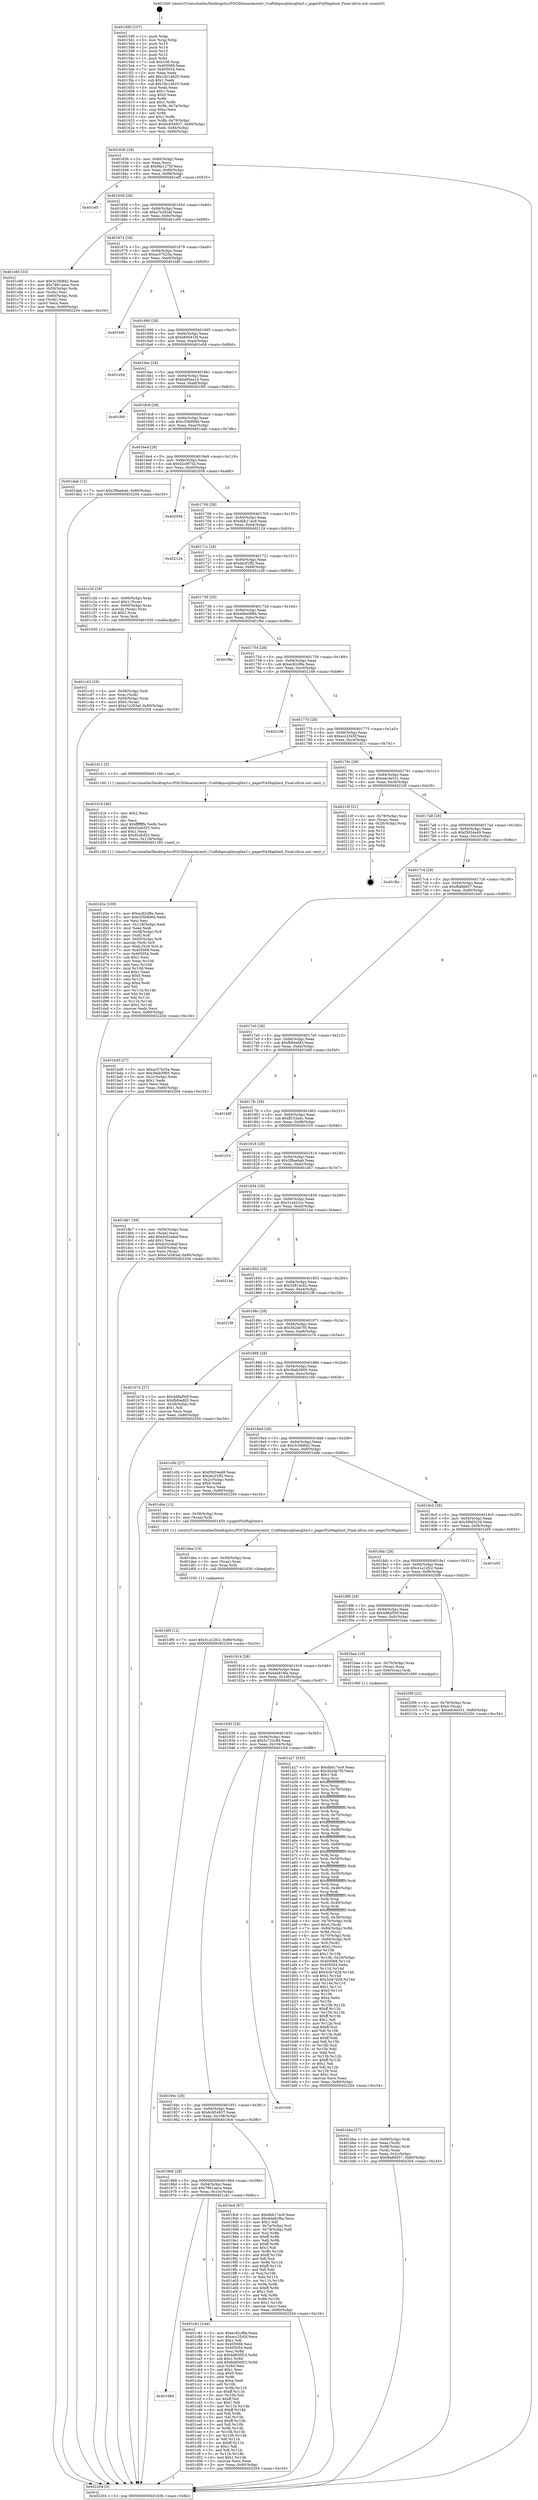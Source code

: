 digraph "0x4015d0" {
  label = "0x4015d0 (/mnt/c/Users/mathe/Desktop/tcc/POCII/binaries/extr_Craftdepssqlitesqlite3.c_pagerFixMaplimit_Final-ollvm.out::main(0))"
  labelloc = "t"
  node[shape=record]

  Entry [label="",width=0.3,height=0.3,shape=circle,fillcolor=black,style=filled]
  "0x40163b" [label="{
     0x40163b [29]\l
     | [instrs]\l
     &nbsp;&nbsp;0x40163b \<+3\>: mov -0x80(%rbp),%eax\l
     &nbsp;&nbsp;0x40163e \<+2\>: mov %eax,%ecx\l
     &nbsp;&nbsp;0x401640 \<+6\>: sub $0x9fa1275f,%ecx\l
     &nbsp;&nbsp;0x401646 \<+6\>: mov %eax,-0x94(%rbp)\l
     &nbsp;&nbsp;0x40164c \<+6\>: mov %ecx,-0x98(%rbp)\l
     &nbsp;&nbsp;0x401652 \<+6\>: je 0000000000401ef5 \<main+0x925\>\l
  }"]
  "0x401ef5" [label="{
     0x401ef5\l
  }", style=dashed]
  "0x401658" [label="{
     0x401658 [28]\l
     | [instrs]\l
     &nbsp;&nbsp;0x401658 \<+5\>: jmp 000000000040165d \<main+0x8d\>\l
     &nbsp;&nbsp;0x40165d \<+6\>: mov -0x94(%rbp),%eax\l
     &nbsp;&nbsp;0x401663 \<+5\>: sub $0xa7e283af,%eax\l
     &nbsp;&nbsp;0x401668 \<+6\>: mov %eax,-0x9c(%rbp)\l
     &nbsp;&nbsp;0x40166e \<+6\>: je 0000000000401c60 \<main+0x690\>\l
  }"]
  Exit [label="",width=0.3,height=0.3,shape=circle,fillcolor=black,style=filled,peripheries=2]
  "0x401c60" [label="{
     0x401c60 [33]\l
     | [instrs]\l
     &nbsp;&nbsp;0x401c60 \<+5\>: mov $0x3c39dfd2,%eax\l
     &nbsp;&nbsp;0x401c65 \<+5\>: mov $0x7861aaca,%ecx\l
     &nbsp;&nbsp;0x401c6a \<+4\>: mov -0x50(%rbp),%rdx\l
     &nbsp;&nbsp;0x401c6e \<+2\>: mov (%rdx),%esi\l
     &nbsp;&nbsp;0x401c70 \<+4\>: mov -0x60(%rbp),%rdx\l
     &nbsp;&nbsp;0x401c74 \<+2\>: cmp (%rdx),%esi\l
     &nbsp;&nbsp;0x401c76 \<+3\>: cmovl %ecx,%eax\l
     &nbsp;&nbsp;0x401c79 \<+3\>: mov %eax,-0x80(%rbp)\l
     &nbsp;&nbsp;0x401c7c \<+5\>: jmp 0000000000402204 \<main+0xc34\>\l
  }"]
  "0x401674" [label="{
     0x401674 [28]\l
     | [instrs]\l
     &nbsp;&nbsp;0x401674 \<+5\>: jmp 0000000000401679 \<main+0xa9\>\l
     &nbsp;&nbsp;0x401679 \<+6\>: mov -0x94(%rbp),%eax\l
     &nbsp;&nbsp;0x40167f \<+5\>: sub $0xac57b25a,%eax\l
     &nbsp;&nbsp;0x401684 \<+6\>: mov %eax,-0xa0(%rbp)\l
     &nbsp;&nbsp;0x40168a \<+6\>: je 0000000000401bf0 \<main+0x620\>\l
  }"]
  "0x401df9" [label="{
     0x401df9 [12]\l
     | [instrs]\l
     &nbsp;&nbsp;0x401df9 \<+7\>: movl $0x41a12fc2,-0x80(%rbp)\l
     &nbsp;&nbsp;0x401e00 \<+5\>: jmp 0000000000402204 \<main+0xc34\>\l
  }"]
  "0x401bf0" [label="{
     0x401bf0\l
  }", style=dashed]
  "0x401690" [label="{
     0x401690 [28]\l
     | [instrs]\l
     &nbsp;&nbsp;0x401690 \<+5\>: jmp 0000000000401695 \<main+0xc5\>\l
     &nbsp;&nbsp;0x401695 \<+6\>: mov -0x94(%rbp),%eax\l
     &nbsp;&nbsp;0x40169b \<+5\>: sub $0xb600416f,%eax\l
     &nbsp;&nbsp;0x4016a0 \<+6\>: mov %eax,-0xa4(%rbp)\l
     &nbsp;&nbsp;0x4016a6 \<+6\>: je 0000000000401e5d \<main+0x88d\>\l
  }"]
  "0x401dea" [label="{
     0x401dea [15]\l
     | [instrs]\l
     &nbsp;&nbsp;0x401dea \<+4\>: mov -0x58(%rbp),%rax\l
     &nbsp;&nbsp;0x401dee \<+3\>: mov (%rax),%rax\l
     &nbsp;&nbsp;0x401df1 \<+3\>: mov %rax,%rdi\l
     &nbsp;&nbsp;0x401df4 \<+5\>: call 0000000000401030 \<free@plt\>\l
     | [calls]\l
     &nbsp;&nbsp;0x401030 \{1\} (unknown)\l
  }"]
  "0x401e5d" [label="{
     0x401e5d\l
  }", style=dashed]
  "0x4016ac" [label="{
     0x4016ac [28]\l
     | [instrs]\l
     &nbsp;&nbsp;0x4016ac \<+5\>: jmp 00000000004016b1 \<main+0xe1\>\l
     &nbsp;&nbsp;0x4016b1 \<+6\>: mov -0x94(%rbp),%eax\l
     &nbsp;&nbsp;0x4016b7 \<+5\>: sub $0xba95aa1d,%eax\l
     &nbsp;&nbsp;0x4016bc \<+6\>: mov %eax,-0xa8(%rbp)\l
     &nbsp;&nbsp;0x4016c2 \<+6\>: je 0000000000401f95 \<main+0x9c5\>\l
  }"]
  "0x401d3e" [label="{
     0x401d3e [109]\l
     | [instrs]\l
     &nbsp;&nbsp;0x401d3e \<+5\>: mov $0xec82cf8e,%ecx\l
     &nbsp;&nbsp;0x401d43 \<+5\>: mov $0xc55b906d,%edx\l
     &nbsp;&nbsp;0x401d48 \<+2\>: xor %esi,%esi\l
     &nbsp;&nbsp;0x401d4a \<+6\>: mov -0x118(%rbp),%edi\l
     &nbsp;&nbsp;0x401d50 \<+3\>: imul %eax,%edi\l
     &nbsp;&nbsp;0x401d53 \<+4\>: mov -0x58(%rbp),%r8\l
     &nbsp;&nbsp;0x401d57 \<+3\>: mov (%r8),%r8\l
     &nbsp;&nbsp;0x401d5a \<+4\>: mov -0x50(%rbp),%r9\l
     &nbsp;&nbsp;0x401d5e \<+3\>: movslq (%r9),%r9\l
     &nbsp;&nbsp;0x401d61 \<+4\>: mov %edi,(%r8,%r9,4)\l
     &nbsp;&nbsp;0x401d65 \<+7\>: mov 0x405068,%eax\l
     &nbsp;&nbsp;0x401d6c \<+7\>: mov 0x405054,%edi\l
     &nbsp;&nbsp;0x401d73 \<+3\>: sub $0x1,%esi\l
     &nbsp;&nbsp;0x401d76 \<+3\>: mov %eax,%r10d\l
     &nbsp;&nbsp;0x401d79 \<+3\>: add %esi,%r10d\l
     &nbsp;&nbsp;0x401d7c \<+4\>: imul %r10d,%eax\l
     &nbsp;&nbsp;0x401d80 \<+3\>: and $0x1,%eax\l
     &nbsp;&nbsp;0x401d83 \<+3\>: cmp $0x0,%eax\l
     &nbsp;&nbsp;0x401d86 \<+4\>: sete %r11b\l
     &nbsp;&nbsp;0x401d8a \<+3\>: cmp $0xa,%edi\l
     &nbsp;&nbsp;0x401d8d \<+3\>: setl %bl\l
     &nbsp;&nbsp;0x401d90 \<+3\>: mov %r11b,%r14b\l
     &nbsp;&nbsp;0x401d93 \<+3\>: and %bl,%r14b\l
     &nbsp;&nbsp;0x401d96 \<+3\>: xor %bl,%r11b\l
     &nbsp;&nbsp;0x401d99 \<+3\>: or %r11b,%r14b\l
     &nbsp;&nbsp;0x401d9c \<+4\>: test $0x1,%r14b\l
     &nbsp;&nbsp;0x401da0 \<+3\>: cmovne %edx,%ecx\l
     &nbsp;&nbsp;0x401da3 \<+3\>: mov %ecx,-0x80(%rbp)\l
     &nbsp;&nbsp;0x401da6 \<+5\>: jmp 0000000000402204 \<main+0xc34\>\l
  }"]
  "0x401f95" [label="{
     0x401f95\l
  }", style=dashed]
  "0x4016c8" [label="{
     0x4016c8 [28]\l
     | [instrs]\l
     &nbsp;&nbsp;0x4016c8 \<+5\>: jmp 00000000004016cd \<main+0xfd\>\l
     &nbsp;&nbsp;0x4016cd \<+6\>: mov -0x94(%rbp),%eax\l
     &nbsp;&nbsp;0x4016d3 \<+5\>: sub $0xc55b906d,%eax\l
     &nbsp;&nbsp;0x4016d8 \<+6\>: mov %eax,-0xac(%rbp)\l
     &nbsp;&nbsp;0x4016de \<+6\>: je 0000000000401dab \<main+0x7db\>\l
  }"]
  "0x401d16" [label="{
     0x401d16 [40]\l
     | [instrs]\l
     &nbsp;&nbsp;0x401d16 \<+5\>: mov $0x2,%ecx\l
     &nbsp;&nbsp;0x401d1b \<+1\>: cltd\l
     &nbsp;&nbsp;0x401d1c \<+2\>: idiv %ecx\l
     &nbsp;&nbsp;0x401d1e \<+6\>: imul $0xfffffffe,%edx,%ecx\l
     &nbsp;&nbsp;0x401d24 \<+6\>: add $0xd2afcf25,%ecx\l
     &nbsp;&nbsp;0x401d2a \<+3\>: add $0x1,%ecx\l
     &nbsp;&nbsp;0x401d2d \<+6\>: sub $0xd2afcf25,%ecx\l
     &nbsp;&nbsp;0x401d33 \<+6\>: mov %ecx,-0x118(%rbp)\l
     &nbsp;&nbsp;0x401d39 \<+5\>: call 0000000000401160 \<next_i\>\l
     | [calls]\l
     &nbsp;&nbsp;0x401160 \{1\} (/mnt/c/Users/mathe/Desktop/tcc/POCII/binaries/extr_Craftdepssqlitesqlite3.c_pagerFixMaplimit_Final-ollvm.out::next_i)\l
  }"]
  "0x401dab" [label="{
     0x401dab [12]\l
     | [instrs]\l
     &nbsp;&nbsp;0x401dab \<+7\>: movl $0x2f8aebab,-0x80(%rbp)\l
     &nbsp;&nbsp;0x401db2 \<+5\>: jmp 0000000000402204 \<main+0xc34\>\l
  }"]
  "0x4016e4" [label="{
     0x4016e4 [28]\l
     | [instrs]\l
     &nbsp;&nbsp;0x4016e4 \<+5\>: jmp 00000000004016e9 \<main+0x119\>\l
     &nbsp;&nbsp;0x4016e9 \<+6\>: mov -0x94(%rbp),%eax\l
     &nbsp;&nbsp;0x4016ef \<+5\>: sub $0xd2c9f75d,%eax\l
     &nbsp;&nbsp;0x4016f4 \<+6\>: mov %eax,-0xb0(%rbp)\l
     &nbsp;&nbsp;0x4016fa \<+6\>: je 0000000000402058 \<main+0xa88\>\l
  }"]
  "0x401984" [label="{
     0x401984\l
  }", style=dashed]
  "0x402058" [label="{
     0x402058\l
  }", style=dashed]
  "0x401700" [label="{
     0x401700 [28]\l
     | [instrs]\l
     &nbsp;&nbsp;0x401700 \<+5\>: jmp 0000000000401705 \<main+0x135\>\l
     &nbsp;&nbsp;0x401705 \<+6\>: mov -0x94(%rbp),%eax\l
     &nbsp;&nbsp;0x40170b \<+5\>: sub $0xdbb17ac9,%eax\l
     &nbsp;&nbsp;0x401710 \<+6\>: mov %eax,-0xb4(%rbp)\l
     &nbsp;&nbsp;0x401716 \<+6\>: je 0000000000402124 \<main+0xb54\>\l
  }"]
  "0x401c81" [label="{
     0x401c81 [144]\l
     | [instrs]\l
     &nbsp;&nbsp;0x401c81 \<+5\>: mov $0xec82cf8e,%eax\l
     &nbsp;&nbsp;0x401c86 \<+5\>: mov $0xecc2545f,%ecx\l
     &nbsp;&nbsp;0x401c8b \<+2\>: mov $0x1,%dl\l
     &nbsp;&nbsp;0x401c8d \<+7\>: mov 0x405068,%esi\l
     &nbsp;&nbsp;0x401c94 \<+7\>: mov 0x405054,%edi\l
     &nbsp;&nbsp;0x401c9b \<+3\>: mov %esi,%r8d\l
     &nbsp;&nbsp;0x401c9e \<+7\>: sub $0x6d850f23,%r8d\l
     &nbsp;&nbsp;0x401ca5 \<+4\>: sub $0x1,%r8d\l
     &nbsp;&nbsp;0x401ca9 \<+7\>: add $0x6d850f23,%r8d\l
     &nbsp;&nbsp;0x401cb0 \<+4\>: imul %r8d,%esi\l
     &nbsp;&nbsp;0x401cb4 \<+3\>: and $0x1,%esi\l
     &nbsp;&nbsp;0x401cb7 \<+3\>: cmp $0x0,%esi\l
     &nbsp;&nbsp;0x401cba \<+4\>: sete %r9b\l
     &nbsp;&nbsp;0x401cbe \<+3\>: cmp $0xa,%edi\l
     &nbsp;&nbsp;0x401cc1 \<+4\>: setl %r10b\l
     &nbsp;&nbsp;0x401cc5 \<+3\>: mov %r9b,%r11b\l
     &nbsp;&nbsp;0x401cc8 \<+4\>: xor $0xff,%r11b\l
     &nbsp;&nbsp;0x401ccc \<+3\>: mov %r10b,%bl\l
     &nbsp;&nbsp;0x401ccf \<+3\>: xor $0xff,%bl\l
     &nbsp;&nbsp;0x401cd2 \<+3\>: xor $0x1,%dl\l
     &nbsp;&nbsp;0x401cd5 \<+3\>: mov %r11b,%r14b\l
     &nbsp;&nbsp;0x401cd8 \<+4\>: and $0xff,%r14b\l
     &nbsp;&nbsp;0x401cdc \<+3\>: and %dl,%r9b\l
     &nbsp;&nbsp;0x401cdf \<+3\>: mov %bl,%r15b\l
     &nbsp;&nbsp;0x401ce2 \<+4\>: and $0xff,%r15b\l
     &nbsp;&nbsp;0x401ce6 \<+3\>: and %dl,%r10b\l
     &nbsp;&nbsp;0x401ce9 \<+3\>: or %r9b,%r14b\l
     &nbsp;&nbsp;0x401cec \<+3\>: or %r10b,%r15b\l
     &nbsp;&nbsp;0x401cef \<+3\>: xor %r15b,%r14b\l
     &nbsp;&nbsp;0x401cf2 \<+3\>: or %bl,%r11b\l
     &nbsp;&nbsp;0x401cf5 \<+4\>: xor $0xff,%r11b\l
     &nbsp;&nbsp;0x401cf9 \<+3\>: or $0x1,%dl\l
     &nbsp;&nbsp;0x401cfc \<+3\>: and %dl,%r11b\l
     &nbsp;&nbsp;0x401cff \<+3\>: or %r11b,%r14b\l
     &nbsp;&nbsp;0x401d02 \<+4\>: test $0x1,%r14b\l
     &nbsp;&nbsp;0x401d06 \<+3\>: cmovne %ecx,%eax\l
     &nbsp;&nbsp;0x401d09 \<+3\>: mov %eax,-0x80(%rbp)\l
     &nbsp;&nbsp;0x401d0c \<+5\>: jmp 0000000000402204 \<main+0xc34\>\l
  }"]
  "0x402124" [label="{
     0x402124\l
  }", style=dashed]
  "0x40171c" [label="{
     0x40171c [28]\l
     | [instrs]\l
     &nbsp;&nbsp;0x40171c \<+5\>: jmp 0000000000401721 \<main+0x151\>\l
     &nbsp;&nbsp;0x401721 \<+6\>: mov -0x94(%rbp),%eax\l
     &nbsp;&nbsp;0x401727 \<+5\>: sub $0xde2f1ff2,%eax\l
     &nbsp;&nbsp;0x40172c \<+6\>: mov %eax,-0xb8(%rbp)\l
     &nbsp;&nbsp;0x401732 \<+6\>: je 0000000000401c26 \<main+0x656\>\l
  }"]
  "0x401c43" [label="{
     0x401c43 [29]\l
     | [instrs]\l
     &nbsp;&nbsp;0x401c43 \<+4\>: mov -0x58(%rbp),%rdi\l
     &nbsp;&nbsp;0x401c47 \<+3\>: mov %rax,(%rdi)\l
     &nbsp;&nbsp;0x401c4a \<+4\>: mov -0x50(%rbp),%rax\l
     &nbsp;&nbsp;0x401c4e \<+6\>: movl $0x0,(%rax)\l
     &nbsp;&nbsp;0x401c54 \<+7\>: movl $0xa7e283af,-0x80(%rbp)\l
     &nbsp;&nbsp;0x401c5b \<+5\>: jmp 0000000000402204 \<main+0xc34\>\l
  }"]
  "0x401c26" [label="{
     0x401c26 [29]\l
     | [instrs]\l
     &nbsp;&nbsp;0x401c26 \<+4\>: mov -0x60(%rbp),%rax\l
     &nbsp;&nbsp;0x401c2a \<+6\>: movl $0x1,(%rax)\l
     &nbsp;&nbsp;0x401c30 \<+4\>: mov -0x60(%rbp),%rax\l
     &nbsp;&nbsp;0x401c34 \<+3\>: movslq (%rax),%rax\l
     &nbsp;&nbsp;0x401c37 \<+4\>: shl $0x2,%rax\l
     &nbsp;&nbsp;0x401c3b \<+3\>: mov %rax,%rdi\l
     &nbsp;&nbsp;0x401c3e \<+5\>: call 0000000000401050 \<malloc@plt\>\l
     | [calls]\l
     &nbsp;&nbsp;0x401050 \{1\} (unknown)\l
  }"]
  "0x401738" [label="{
     0x401738 [28]\l
     | [instrs]\l
     &nbsp;&nbsp;0x401738 \<+5\>: jmp 000000000040173d \<main+0x16d\>\l
     &nbsp;&nbsp;0x40173d \<+6\>: mov -0x94(%rbp),%eax\l
     &nbsp;&nbsp;0x401743 \<+5\>: sub $0xeb6e0884,%eax\l
     &nbsp;&nbsp;0x401748 \<+6\>: mov %eax,-0xbc(%rbp)\l
     &nbsp;&nbsp;0x40174e \<+6\>: je 0000000000401f6e \<main+0x99e\>\l
  }"]
  "0x401bba" [label="{
     0x401bba [27]\l
     | [instrs]\l
     &nbsp;&nbsp;0x401bba \<+4\>: mov -0x68(%rbp),%rdi\l
     &nbsp;&nbsp;0x401bbe \<+2\>: mov %eax,(%rdi)\l
     &nbsp;&nbsp;0x401bc0 \<+4\>: mov -0x68(%rbp),%rdi\l
     &nbsp;&nbsp;0x401bc4 \<+2\>: mov (%rdi),%eax\l
     &nbsp;&nbsp;0x401bc6 \<+3\>: mov %eax,-0x2c(%rbp)\l
     &nbsp;&nbsp;0x401bc9 \<+7\>: movl $0xf8a86657,-0x80(%rbp)\l
     &nbsp;&nbsp;0x401bd0 \<+5\>: jmp 0000000000402204 \<main+0xc34\>\l
  }"]
  "0x401f6e" [label="{
     0x401f6e\l
  }", style=dashed]
  "0x401754" [label="{
     0x401754 [28]\l
     | [instrs]\l
     &nbsp;&nbsp;0x401754 \<+5\>: jmp 0000000000401759 \<main+0x189\>\l
     &nbsp;&nbsp;0x401759 \<+6\>: mov -0x94(%rbp),%eax\l
     &nbsp;&nbsp;0x40175f \<+5\>: sub $0xec82cf8e,%eax\l
     &nbsp;&nbsp;0x401764 \<+6\>: mov %eax,-0xc0(%rbp)\l
     &nbsp;&nbsp;0x40176a \<+6\>: je 0000000000402166 \<main+0xb96\>\l
  }"]
  "0x4015d0" [label="{
     0x4015d0 [107]\l
     | [instrs]\l
     &nbsp;&nbsp;0x4015d0 \<+1\>: push %rbp\l
     &nbsp;&nbsp;0x4015d1 \<+3\>: mov %rsp,%rbp\l
     &nbsp;&nbsp;0x4015d4 \<+2\>: push %r15\l
     &nbsp;&nbsp;0x4015d6 \<+2\>: push %r14\l
     &nbsp;&nbsp;0x4015d8 \<+2\>: push %r13\l
     &nbsp;&nbsp;0x4015da \<+2\>: push %r12\l
     &nbsp;&nbsp;0x4015dc \<+1\>: push %rbx\l
     &nbsp;&nbsp;0x4015dd \<+7\>: sub $0x108,%rsp\l
     &nbsp;&nbsp;0x4015e4 \<+7\>: mov 0x405068,%eax\l
     &nbsp;&nbsp;0x4015eb \<+7\>: mov 0x405054,%ecx\l
     &nbsp;&nbsp;0x4015f2 \<+2\>: mov %eax,%edx\l
     &nbsp;&nbsp;0x4015f4 \<+6\>: add $0x18c14625,%edx\l
     &nbsp;&nbsp;0x4015fa \<+3\>: sub $0x1,%edx\l
     &nbsp;&nbsp;0x4015fd \<+6\>: sub $0x18c14625,%edx\l
     &nbsp;&nbsp;0x401603 \<+3\>: imul %edx,%eax\l
     &nbsp;&nbsp;0x401606 \<+3\>: and $0x1,%eax\l
     &nbsp;&nbsp;0x401609 \<+3\>: cmp $0x0,%eax\l
     &nbsp;&nbsp;0x40160c \<+4\>: sete %r8b\l
     &nbsp;&nbsp;0x401610 \<+4\>: and $0x1,%r8b\l
     &nbsp;&nbsp;0x401614 \<+4\>: mov %r8b,-0x7a(%rbp)\l
     &nbsp;&nbsp;0x401618 \<+3\>: cmp $0xa,%ecx\l
     &nbsp;&nbsp;0x40161b \<+4\>: setl %r8b\l
     &nbsp;&nbsp;0x40161f \<+4\>: and $0x1,%r8b\l
     &nbsp;&nbsp;0x401623 \<+4\>: mov %r8b,-0x79(%rbp)\l
     &nbsp;&nbsp;0x401627 \<+7\>: movl $0x6c854937,-0x80(%rbp)\l
     &nbsp;&nbsp;0x40162e \<+6\>: mov %edi,-0x84(%rbp)\l
     &nbsp;&nbsp;0x401634 \<+7\>: mov %rsi,-0x90(%rbp)\l
  }"]
  "0x402166" [label="{
     0x402166\l
  }", style=dashed]
  "0x401770" [label="{
     0x401770 [28]\l
     | [instrs]\l
     &nbsp;&nbsp;0x401770 \<+5\>: jmp 0000000000401775 \<main+0x1a5\>\l
     &nbsp;&nbsp;0x401775 \<+6\>: mov -0x94(%rbp),%eax\l
     &nbsp;&nbsp;0x40177b \<+5\>: sub $0xecc2545f,%eax\l
     &nbsp;&nbsp;0x401780 \<+6\>: mov %eax,-0xc4(%rbp)\l
     &nbsp;&nbsp;0x401786 \<+6\>: je 0000000000401d11 \<main+0x741\>\l
  }"]
  "0x402204" [label="{
     0x402204 [5]\l
     | [instrs]\l
     &nbsp;&nbsp;0x402204 \<+5\>: jmp 000000000040163b \<main+0x6b\>\l
  }"]
  "0x401d11" [label="{
     0x401d11 [5]\l
     | [instrs]\l
     &nbsp;&nbsp;0x401d11 \<+5\>: call 0000000000401160 \<next_i\>\l
     | [calls]\l
     &nbsp;&nbsp;0x401160 \{1\} (/mnt/c/Users/mathe/Desktop/tcc/POCII/binaries/extr_Craftdepssqlitesqlite3.c_pagerFixMaplimit_Final-ollvm.out::next_i)\l
  }"]
  "0x40178c" [label="{
     0x40178c [28]\l
     | [instrs]\l
     &nbsp;&nbsp;0x40178c \<+5\>: jmp 0000000000401791 \<main+0x1c1\>\l
     &nbsp;&nbsp;0x401791 \<+6\>: mov -0x94(%rbp),%eax\l
     &nbsp;&nbsp;0x401797 \<+5\>: sub $0xedc4e531,%eax\l
     &nbsp;&nbsp;0x40179c \<+6\>: mov %eax,-0xc8(%rbp)\l
     &nbsp;&nbsp;0x4017a2 \<+6\>: je 000000000040210f \<main+0xb3f\>\l
  }"]
  "0x401968" [label="{
     0x401968 [28]\l
     | [instrs]\l
     &nbsp;&nbsp;0x401968 \<+5\>: jmp 000000000040196d \<main+0x39d\>\l
     &nbsp;&nbsp;0x40196d \<+6\>: mov -0x94(%rbp),%eax\l
     &nbsp;&nbsp;0x401973 \<+5\>: sub $0x7861aaca,%eax\l
     &nbsp;&nbsp;0x401978 \<+6\>: mov %eax,-0x10c(%rbp)\l
     &nbsp;&nbsp;0x40197e \<+6\>: je 0000000000401c81 \<main+0x6b1\>\l
  }"]
  "0x40210f" [label="{
     0x40210f [21]\l
     | [instrs]\l
     &nbsp;&nbsp;0x40210f \<+4\>: mov -0x78(%rbp),%rax\l
     &nbsp;&nbsp;0x402113 \<+2\>: mov (%rax),%eax\l
     &nbsp;&nbsp;0x402115 \<+4\>: lea -0x28(%rbp),%rsp\l
     &nbsp;&nbsp;0x402119 \<+1\>: pop %rbx\l
     &nbsp;&nbsp;0x40211a \<+2\>: pop %r12\l
     &nbsp;&nbsp;0x40211c \<+2\>: pop %r13\l
     &nbsp;&nbsp;0x40211e \<+2\>: pop %r14\l
     &nbsp;&nbsp;0x402120 \<+2\>: pop %r15\l
     &nbsp;&nbsp;0x402122 \<+1\>: pop %rbp\l
     &nbsp;&nbsp;0x402123 \<+1\>: ret\l
  }"]
  "0x4017a8" [label="{
     0x4017a8 [28]\l
     | [instrs]\l
     &nbsp;&nbsp;0x4017a8 \<+5\>: jmp 00000000004017ad \<main+0x1dd\>\l
     &nbsp;&nbsp;0x4017ad \<+6\>: mov -0x94(%rbp),%eax\l
     &nbsp;&nbsp;0x4017b3 \<+5\>: sub $0xf3934e49,%eax\l
     &nbsp;&nbsp;0x4017b8 \<+6\>: mov %eax,-0xcc(%rbp)\l
     &nbsp;&nbsp;0x4017be \<+6\>: je 0000000000401fbc \<main+0x9ec\>\l
  }"]
  "0x4019c6" [label="{
     0x4019c6 [97]\l
     | [instrs]\l
     &nbsp;&nbsp;0x4019c6 \<+5\>: mov $0xdbb17ac9,%eax\l
     &nbsp;&nbsp;0x4019cb \<+5\>: mov $0x4da81f6a,%ecx\l
     &nbsp;&nbsp;0x4019d0 \<+2\>: mov $0x1,%dl\l
     &nbsp;&nbsp;0x4019d2 \<+4\>: mov -0x7a(%rbp),%sil\l
     &nbsp;&nbsp;0x4019d6 \<+4\>: mov -0x79(%rbp),%dil\l
     &nbsp;&nbsp;0x4019da \<+3\>: mov %sil,%r8b\l
     &nbsp;&nbsp;0x4019dd \<+4\>: xor $0xff,%r8b\l
     &nbsp;&nbsp;0x4019e1 \<+3\>: mov %dil,%r9b\l
     &nbsp;&nbsp;0x4019e4 \<+4\>: xor $0xff,%r9b\l
     &nbsp;&nbsp;0x4019e8 \<+3\>: xor $0x1,%dl\l
     &nbsp;&nbsp;0x4019eb \<+3\>: mov %r8b,%r10b\l
     &nbsp;&nbsp;0x4019ee \<+4\>: and $0xff,%r10b\l
     &nbsp;&nbsp;0x4019f2 \<+3\>: and %dl,%sil\l
     &nbsp;&nbsp;0x4019f5 \<+3\>: mov %r9b,%r11b\l
     &nbsp;&nbsp;0x4019f8 \<+4\>: and $0xff,%r11b\l
     &nbsp;&nbsp;0x4019fc \<+3\>: and %dl,%dil\l
     &nbsp;&nbsp;0x4019ff \<+3\>: or %sil,%r10b\l
     &nbsp;&nbsp;0x401a02 \<+3\>: or %dil,%r11b\l
     &nbsp;&nbsp;0x401a05 \<+3\>: xor %r11b,%r10b\l
     &nbsp;&nbsp;0x401a08 \<+3\>: or %r9b,%r8b\l
     &nbsp;&nbsp;0x401a0b \<+4\>: xor $0xff,%r8b\l
     &nbsp;&nbsp;0x401a0f \<+3\>: or $0x1,%dl\l
     &nbsp;&nbsp;0x401a12 \<+3\>: and %dl,%r8b\l
     &nbsp;&nbsp;0x401a15 \<+3\>: or %r8b,%r10b\l
     &nbsp;&nbsp;0x401a18 \<+4\>: test $0x1,%r10b\l
     &nbsp;&nbsp;0x401a1c \<+3\>: cmovne %ecx,%eax\l
     &nbsp;&nbsp;0x401a1f \<+3\>: mov %eax,-0x80(%rbp)\l
     &nbsp;&nbsp;0x401a22 \<+5\>: jmp 0000000000402204 \<main+0xc34\>\l
  }"]
  "0x401fbc" [label="{
     0x401fbc\l
  }", style=dashed]
  "0x4017c4" [label="{
     0x4017c4 [28]\l
     | [instrs]\l
     &nbsp;&nbsp;0x4017c4 \<+5\>: jmp 00000000004017c9 \<main+0x1f9\>\l
     &nbsp;&nbsp;0x4017c9 \<+6\>: mov -0x94(%rbp),%eax\l
     &nbsp;&nbsp;0x4017cf \<+5\>: sub $0xf8a86657,%eax\l
     &nbsp;&nbsp;0x4017d4 \<+6\>: mov %eax,-0xd0(%rbp)\l
     &nbsp;&nbsp;0x4017da \<+6\>: je 0000000000401bd5 \<main+0x605\>\l
  }"]
  "0x40194c" [label="{
     0x40194c [28]\l
     | [instrs]\l
     &nbsp;&nbsp;0x40194c \<+5\>: jmp 0000000000401951 \<main+0x381\>\l
     &nbsp;&nbsp;0x401951 \<+6\>: mov -0x94(%rbp),%eax\l
     &nbsp;&nbsp;0x401957 \<+5\>: sub $0x6c854937,%eax\l
     &nbsp;&nbsp;0x40195c \<+6\>: mov %eax,-0x108(%rbp)\l
     &nbsp;&nbsp;0x401962 \<+6\>: je 00000000004019c6 \<main+0x3f6\>\l
  }"]
  "0x401bd5" [label="{
     0x401bd5 [27]\l
     | [instrs]\l
     &nbsp;&nbsp;0x401bd5 \<+5\>: mov $0xac57b25a,%eax\l
     &nbsp;&nbsp;0x401bda \<+5\>: mov $0x3beb3905,%ecx\l
     &nbsp;&nbsp;0x401bdf \<+3\>: mov -0x2c(%rbp),%edx\l
     &nbsp;&nbsp;0x401be2 \<+3\>: cmp $0x1,%edx\l
     &nbsp;&nbsp;0x401be5 \<+3\>: cmovl %ecx,%eax\l
     &nbsp;&nbsp;0x401be8 \<+3\>: mov %eax,-0x80(%rbp)\l
     &nbsp;&nbsp;0x401beb \<+5\>: jmp 0000000000402204 \<main+0xc34\>\l
  }"]
  "0x4017e0" [label="{
     0x4017e0 [28]\l
     | [instrs]\l
     &nbsp;&nbsp;0x4017e0 \<+5\>: jmp 00000000004017e5 \<main+0x215\>\l
     &nbsp;&nbsp;0x4017e5 \<+6\>: mov -0x94(%rbp),%eax\l
     &nbsp;&nbsp;0x4017eb \<+5\>: sub $0xfb84efd3,%eax\l
     &nbsp;&nbsp;0x4017f0 \<+6\>: mov %eax,-0xd4(%rbp)\l
     &nbsp;&nbsp;0x4017f6 \<+6\>: je 0000000000401b8f \<main+0x5bf\>\l
  }"]
  "0x401fc8" [label="{
     0x401fc8\l
  }", style=dashed]
  "0x401b8f" [label="{
     0x401b8f\l
  }", style=dashed]
  "0x4017fc" [label="{
     0x4017fc [28]\l
     | [instrs]\l
     &nbsp;&nbsp;0x4017fc \<+5\>: jmp 0000000000401801 \<main+0x231\>\l
     &nbsp;&nbsp;0x401801 \<+6\>: mov -0x94(%rbp),%eax\l
     &nbsp;&nbsp;0x401807 \<+5\>: sub $0xff152a4c,%eax\l
     &nbsp;&nbsp;0x40180c \<+6\>: mov %eax,-0xd8(%rbp)\l
     &nbsp;&nbsp;0x401812 \<+6\>: je 0000000000401f16 \<main+0x946\>\l
  }"]
  "0x401930" [label="{
     0x401930 [28]\l
     | [instrs]\l
     &nbsp;&nbsp;0x401930 \<+5\>: jmp 0000000000401935 \<main+0x365\>\l
     &nbsp;&nbsp;0x401935 \<+6\>: mov -0x94(%rbp),%eax\l
     &nbsp;&nbsp;0x40193b \<+5\>: sub $0x5c722c8d,%eax\l
     &nbsp;&nbsp;0x401940 \<+6\>: mov %eax,-0x104(%rbp)\l
     &nbsp;&nbsp;0x401946 \<+6\>: je 0000000000401fc8 \<main+0x9f8\>\l
  }"]
  "0x401f16" [label="{
     0x401f16\l
  }", style=dashed]
  "0x401818" [label="{
     0x401818 [28]\l
     | [instrs]\l
     &nbsp;&nbsp;0x401818 \<+5\>: jmp 000000000040181d \<main+0x24d\>\l
     &nbsp;&nbsp;0x40181d \<+6\>: mov -0x94(%rbp),%eax\l
     &nbsp;&nbsp;0x401823 \<+5\>: sub $0x2f8aebab,%eax\l
     &nbsp;&nbsp;0x401828 \<+6\>: mov %eax,-0xdc(%rbp)\l
     &nbsp;&nbsp;0x40182e \<+6\>: je 0000000000401db7 \<main+0x7e7\>\l
  }"]
  "0x401a27" [label="{
     0x401a27 [333]\l
     | [instrs]\l
     &nbsp;&nbsp;0x401a27 \<+5\>: mov $0xdbb17ac9,%eax\l
     &nbsp;&nbsp;0x401a2c \<+5\>: mov $0x3b2de7f5,%ecx\l
     &nbsp;&nbsp;0x401a31 \<+2\>: mov $0x1,%dl\l
     &nbsp;&nbsp;0x401a33 \<+3\>: mov %rsp,%rsi\l
     &nbsp;&nbsp;0x401a36 \<+4\>: add $0xfffffffffffffff0,%rsi\l
     &nbsp;&nbsp;0x401a3a \<+3\>: mov %rsi,%rsp\l
     &nbsp;&nbsp;0x401a3d \<+4\>: mov %rsi,-0x78(%rbp)\l
     &nbsp;&nbsp;0x401a41 \<+3\>: mov %rsp,%rsi\l
     &nbsp;&nbsp;0x401a44 \<+4\>: add $0xfffffffffffffff0,%rsi\l
     &nbsp;&nbsp;0x401a48 \<+3\>: mov %rsi,%rsp\l
     &nbsp;&nbsp;0x401a4b \<+3\>: mov %rsp,%rdi\l
     &nbsp;&nbsp;0x401a4e \<+4\>: add $0xfffffffffffffff0,%rdi\l
     &nbsp;&nbsp;0x401a52 \<+3\>: mov %rdi,%rsp\l
     &nbsp;&nbsp;0x401a55 \<+4\>: mov %rdi,-0x70(%rbp)\l
     &nbsp;&nbsp;0x401a59 \<+3\>: mov %rsp,%rdi\l
     &nbsp;&nbsp;0x401a5c \<+4\>: add $0xfffffffffffffff0,%rdi\l
     &nbsp;&nbsp;0x401a60 \<+3\>: mov %rdi,%rsp\l
     &nbsp;&nbsp;0x401a63 \<+4\>: mov %rdi,-0x68(%rbp)\l
     &nbsp;&nbsp;0x401a67 \<+3\>: mov %rsp,%rdi\l
     &nbsp;&nbsp;0x401a6a \<+4\>: add $0xfffffffffffffff0,%rdi\l
     &nbsp;&nbsp;0x401a6e \<+3\>: mov %rdi,%rsp\l
     &nbsp;&nbsp;0x401a71 \<+4\>: mov %rdi,-0x60(%rbp)\l
     &nbsp;&nbsp;0x401a75 \<+3\>: mov %rsp,%rdi\l
     &nbsp;&nbsp;0x401a78 \<+4\>: add $0xfffffffffffffff0,%rdi\l
     &nbsp;&nbsp;0x401a7c \<+3\>: mov %rdi,%rsp\l
     &nbsp;&nbsp;0x401a7f \<+4\>: mov %rdi,-0x58(%rbp)\l
     &nbsp;&nbsp;0x401a83 \<+3\>: mov %rsp,%rdi\l
     &nbsp;&nbsp;0x401a86 \<+4\>: add $0xfffffffffffffff0,%rdi\l
     &nbsp;&nbsp;0x401a8a \<+3\>: mov %rdi,%rsp\l
     &nbsp;&nbsp;0x401a8d \<+4\>: mov %rdi,-0x50(%rbp)\l
     &nbsp;&nbsp;0x401a91 \<+3\>: mov %rsp,%rdi\l
     &nbsp;&nbsp;0x401a94 \<+4\>: add $0xfffffffffffffff0,%rdi\l
     &nbsp;&nbsp;0x401a98 \<+3\>: mov %rdi,%rsp\l
     &nbsp;&nbsp;0x401a9b \<+4\>: mov %rdi,-0x48(%rbp)\l
     &nbsp;&nbsp;0x401a9f \<+3\>: mov %rsp,%rdi\l
     &nbsp;&nbsp;0x401aa2 \<+4\>: add $0xfffffffffffffff0,%rdi\l
     &nbsp;&nbsp;0x401aa6 \<+3\>: mov %rdi,%rsp\l
     &nbsp;&nbsp;0x401aa9 \<+4\>: mov %rdi,-0x40(%rbp)\l
     &nbsp;&nbsp;0x401aad \<+3\>: mov %rsp,%rdi\l
     &nbsp;&nbsp;0x401ab0 \<+4\>: add $0xfffffffffffffff0,%rdi\l
     &nbsp;&nbsp;0x401ab4 \<+3\>: mov %rdi,%rsp\l
     &nbsp;&nbsp;0x401ab7 \<+4\>: mov %rdi,-0x38(%rbp)\l
     &nbsp;&nbsp;0x401abb \<+4\>: mov -0x78(%rbp),%rdi\l
     &nbsp;&nbsp;0x401abf \<+6\>: movl $0x0,(%rdi)\l
     &nbsp;&nbsp;0x401ac5 \<+7\>: mov -0x84(%rbp),%r8d\l
     &nbsp;&nbsp;0x401acc \<+3\>: mov %r8d,(%rsi)\l
     &nbsp;&nbsp;0x401acf \<+4\>: mov -0x70(%rbp),%rdi\l
     &nbsp;&nbsp;0x401ad3 \<+7\>: mov -0x90(%rbp),%r9\l
     &nbsp;&nbsp;0x401ada \<+3\>: mov %r9,(%rdi)\l
     &nbsp;&nbsp;0x401add \<+3\>: cmpl $0x2,(%rsi)\l
     &nbsp;&nbsp;0x401ae0 \<+4\>: setne %r10b\l
     &nbsp;&nbsp;0x401ae4 \<+4\>: and $0x1,%r10b\l
     &nbsp;&nbsp;0x401ae8 \<+4\>: mov %r10b,-0x2d(%rbp)\l
     &nbsp;&nbsp;0x401aec \<+8\>: mov 0x405068,%r11d\l
     &nbsp;&nbsp;0x401af4 \<+7\>: mov 0x405054,%ebx\l
     &nbsp;&nbsp;0x401afb \<+3\>: mov %r11d,%r14d\l
     &nbsp;&nbsp;0x401afe \<+7\>: add $0x3cfa7d28,%r14d\l
     &nbsp;&nbsp;0x401b05 \<+4\>: sub $0x1,%r14d\l
     &nbsp;&nbsp;0x401b09 \<+7\>: sub $0x3cfa7d28,%r14d\l
     &nbsp;&nbsp;0x401b10 \<+4\>: imul %r14d,%r11d\l
     &nbsp;&nbsp;0x401b14 \<+4\>: and $0x1,%r11d\l
     &nbsp;&nbsp;0x401b18 \<+4\>: cmp $0x0,%r11d\l
     &nbsp;&nbsp;0x401b1c \<+4\>: sete %r10b\l
     &nbsp;&nbsp;0x401b20 \<+3\>: cmp $0xa,%ebx\l
     &nbsp;&nbsp;0x401b23 \<+4\>: setl %r15b\l
     &nbsp;&nbsp;0x401b27 \<+3\>: mov %r10b,%r12b\l
     &nbsp;&nbsp;0x401b2a \<+4\>: xor $0xff,%r12b\l
     &nbsp;&nbsp;0x401b2e \<+3\>: mov %r15b,%r13b\l
     &nbsp;&nbsp;0x401b31 \<+4\>: xor $0xff,%r13b\l
     &nbsp;&nbsp;0x401b35 \<+3\>: xor $0x1,%dl\l
     &nbsp;&nbsp;0x401b38 \<+3\>: mov %r12b,%sil\l
     &nbsp;&nbsp;0x401b3b \<+4\>: and $0xff,%sil\l
     &nbsp;&nbsp;0x401b3f \<+3\>: and %dl,%r10b\l
     &nbsp;&nbsp;0x401b42 \<+3\>: mov %r13b,%dil\l
     &nbsp;&nbsp;0x401b45 \<+4\>: and $0xff,%dil\l
     &nbsp;&nbsp;0x401b49 \<+3\>: and %dl,%r15b\l
     &nbsp;&nbsp;0x401b4c \<+3\>: or %r10b,%sil\l
     &nbsp;&nbsp;0x401b4f \<+3\>: or %r15b,%dil\l
     &nbsp;&nbsp;0x401b52 \<+3\>: xor %dil,%sil\l
     &nbsp;&nbsp;0x401b55 \<+3\>: or %r13b,%r12b\l
     &nbsp;&nbsp;0x401b58 \<+4\>: xor $0xff,%r12b\l
     &nbsp;&nbsp;0x401b5c \<+3\>: or $0x1,%dl\l
     &nbsp;&nbsp;0x401b5f \<+3\>: and %dl,%r12b\l
     &nbsp;&nbsp;0x401b62 \<+3\>: or %r12b,%sil\l
     &nbsp;&nbsp;0x401b65 \<+4\>: test $0x1,%sil\l
     &nbsp;&nbsp;0x401b69 \<+3\>: cmovne %ecx,%eax\l
     &nbsp;&nbsp;0x401b6c \<+3\>: mov %eax,-0x80(%rbp)\l
     &nbsp;&nbsp;0x401b6f \<+5\>: jmp 0000000000402204 \<main+0xc34\>\l
  }"]
  "0x401db7" [label="{
     0x401db7 [39]\l
     | [instrs]\l
     &nbsp;&nbsp;0x401db7 \<+4\>: mov -0x50(%rbp),%rax\l
     &nbsp;&nbsp;0x401dbb \<+2\>: mov (%rax),%ecx\l
     &nbsp;&nbsp;0x401dbd \<+6\>: add $0xdc02e6af,%ecx\l
     &nbsp;&nbsp;0x401dc3 \<+3\>: add $0x1,%ecx\l
     &nbsp;&nbsp;0x401dc6 \<+6\>: sub $0xdc02e6af,%ecx\l
     &nbsp;&nbsp;0x401dcc \<+4\>: mov -0x50(%rbp),%rax\l
     &nbsp;&nbsp;0x401dd0 \<+2\>: mov %ecx,(%rax)\l
     &nbsp;&nbsp;0x401dd2 \<+7\>: movl $0xa7e283af,-0x80(%rbp)\l
     &nbsp;&nbsp;0x401dd9 \<+5\>: jmp 0000000000402204 \<main+0xc34\>\l
  }"]
  "0x401834" [label="{
     0x401834 [28]\l
     | [instrs]\l
     &nbsp;&nbsp;0x401834 \<+5\>: jmp 0000000000401839 \<main+0x269\>\l
     &nbsp;&nbsp;0x401839 \<+6\>: mov -0x94(%rbp),%eax\l
     &nbsp;&nbsp;0x40183f \<+5\>: sub $0x31a422cc,%eax\l
     &nbsp;&nbsp;0x401844 \<+6\>: mov %eax,-0xe0(%rbp)\l
     &nbsp;&nbsp;0x40184a \<+6\>: je 00000000004021be \<main+0xbee\>\l
  }"]
  "0x401914" [label="{
     0x401914 [28]\l
     | [instrs]\l
     &nbsp;&nbsp;0x401914 \<+5\>: jmp 0000000000401919 \<main+0x349\>\l
     &nbsp;&nbsp;0x401919 \<+6\>: mov -0x94(%rbp),%eax\l
     &nbsp;&nbsp;0x40191f \<+5\>: sub $0x4da81f6a,%eax\l
     &nbsp;&nbsp;0x401924 \<+6\>: mov %eax,-0x100(%rbp)\l
     &nbsp;&nbsp;0x40192a \<+6\>: je 0000000000401a27 \<main+0x457\>\l
  }"]
  "0x4021be" [label="{
     0x4021be\l
  }", style=dashed]
  "0x401850" [label="{
     0x401850 [28]\l
     | [instrs]\l
     &nbsp;&nbsp;0x401850 \<+5\>: jmp 0000000000401855 \<main+0x285\>\l
     &nbsp;&nbsp;0x401855 \<+6\>: mov -0x94(%rbp),%eax\l
     &nbsp;&nbsp;0x40185b \<+5\>: sub $0x33814c62,%eax\l
     &nbsp;&nbsp;0x401860 \<+6\>: mov %eax,-0xe4(%rbp)\l
     &nbsp;&nbsp;0x401866 \<+6\>: je 00000000004021f8 \<main+0xc28\>\l
  }"]
  "0x401baa" [label="{
     0x401baa [16]\l
     | [instrs]\l
     &nbsp;&nbsp;0x401baa \<+4\>: mov -0x70(%rbp),%rax\l
     &nbsp;&nbsp;0x401bae \<+3\>: mov (%rax),%rax\l
     &nbsp;&nbsp;0x401bb1 \<+4\>: mov 0x8(%rax),%rdi\l
     &nbsp;&nbsp;0x401bb5 \<+5\>: call 0000000000401060 \<atoi@plt\>\l
     | [calls]\l
     &nbsp;&nbsp;0x401060 \{1\} (unknown)\l
  }"]
  "0x4021f8" [label="{
     0x4021f8\l
  }", style=dashed]
  "0x40186c" [label="{
     0x40186c [28]\l
     | [instrs]\l
     &nbsp;&nbsp;0x40186c \<+5\>: jmp 0000000000401871 \<main+0x2a1\>\l
     &nbsp;&nbsp;0x401871 \<+6\>: mov -0x94(%rbp),%eax\l
     &nbsp;&nbsp;0x401877 \<+5\>: sub $0x3b2de7f5,%eax\l
     &nbsp;&nbsp;0x40187c \<+6\>: mov %eax,-0xe8(%rbp)\l
     &nbsp;&nbsp;0x401882 \<+6\>: je 0000000000401b74 \<main+0x5a4\>\l
  }"]
  "0x4018f8" [label="{
     0x4018f8 [28]\l
     | [instrs]\l
     &nbsp;&nbsp;0x4018f8 \<+5\>: jmp 00000000004018fd \<main+0x32d\>\l
     &nbsp;&nbsp;0x4018fd \<+6\>: mov -0x94(%rbp),%eax\l
     &nbsp;&nbsp;0x401903 \<+5\>: sub $0x4d8af50f,%eax\l
     &nbsp;&nbsp;0x401908 \<+6\>: mov %eax,-0xfc(%rbp)\l
     &nbsp;&nbsp;0x40190e \<+6\>: je 0000000000401baa \<main+0x5da\>\l
  }"]
  "0x401b74" [label="{
     0x401b74 [27]\l
     | [instrs]\l
     &nbsp;&nbsp;0x401b74 \<+5\>: mov $0x4d8af50f,%eax\l
     &nbsp;&nbsp;0x401b79 \<+5\>: mov $0xfb84efd3,%ecx\l
     &nbsp;&nbsp;0x401b7e \<+3\>: mov -0x2d(%rbp),%dl\l
     &nbsp;&nbsp;0x401b81 \<+3\>: test $0x1,%dl\l
     &nbsp;&nbsp;0x401b84 \<+3\>: cmovne %ecx,%eax\l
     &nbsp;&nbsp;0x401b87 \<+3\>: mov %eax,-0x80(%rbp)\l
     &nbsp;&nbsp;0x401b8a \<+5\>: jmp 0000000000402204 \<main+0xc34\>\l
  }"]
  "0x401888" [label="{
     0x401888 [28]\l
     | [instrs]\l
     &nbsp;&nbsp;0x401888 \<+5\>: jmp 000000000040188d \<main+0x2bd\>\l
     &nbsp;&nbsp;0x40188d \<+6\>: mov -0x94(%rbp),%eax\l
     &nbsp;&nbsp;0x401893 \<+5\>: sub $0x3beb3905,%eax\l
     &nbsp;&nbsp;0x401898 \<+6\>: mov %eax,-0xec(%rbp)\l
     &nbsp;&nbsp;0x40189e \<+6\>: je 0000000000401c0b \<main+0x63b\>\l
  }"]
  "0x4020f9" [label="{
     0x4020f9 [22]\l
     | [instrs]\l
     &nbsp;&nbsp;0x4020f9 \<+4\>: mov -0x78(%rbp),%rax\l
     &nbsp;&nbsp;0x4020fd \<+6\>: movl $0x0,(%rax)\l
     &nbsp;&nbsp;0x402103 \<+7\>: movl $0xedc4e531,-0x80(%rbp)\l
     &nbsp;&nbsp;0x40210a \<+5\>: jmp 0000000000402204 \<main+0xc34\>\l
  }"]
  "0x401c0b" [label="{
     0x401c0b [27]\l
     | [instrs]\l
     &nbsp;&nbsp;0x401c0b \<+5\>: mov $0xf3934e49,%eax\l
     &nbsp;&nbsp;0x401c10 \<+5\>: mov $0xde2f1ff2,%ecx\l
     &nbsp;&nbsp;0x401c15 \<+3\>: mov -0x2c(%rbp),%edx\l
     &nbsp;&nbsp;0x401c18 \<+3\>: cmp $0x0,%edx\l
     &nbsp;&nbsp;0x401c1b \<+3\>: cmove %ecx,%eax\l
     &nbsp;&nbsp;0x401c1e \<+3\>: mov %eax,-0x80(%rbp)\l
     &nbsp;&nbsp;0x401c21 \<+5\>: jmp 0000000000402204 \<main+0xc34\>\l
  }"]
  "0x4018a4" [label="{
     0x4018a4 [28]\l
     | [instrs]\l
     &nbsp;&nbsp;0x4018a4 \<+5\>: jmp 00000000004018a9 \<main+0x2d9\>\l
     &nbsp;&nbsp;0x4018a9 \<+6\>: mov -0x94(%rbp),%eax\l
     &nbsp;&nbsp;0x4018af \<+5\>: sub $0x3c39dfd2,%eax\l
     &nbsp;&nbsp;0x4018b4 \<+6\>: mov %eax,-0xf0(%rbp)\l
     &nbsp;&nbsp;0x4018ba \<+6\>: je 0000000000401dde \<main+0x80e\>\l
  }"]
  "0x4018dc" [label="{
     0x4018dc [28]\l
     | [instrs]\l
     &nbsp;&nbsp;0x4018dc \<+5\>: jmp 00000000004018e1 \<main+0x311\>\l
     &nbsp;&nbsp;0x4018e1 \<+6\>: mov -0x94(%rbp),%eax\l
     &nbsp;&nbsp;0x4018e7 \<+5\>: sub $0x41a12fc2,%eax\l
     &nbsp;&nbsp;0x4018ec \<+6\>: mov %eax,-0xf8(%rbp)\l
     &nbsp;&nbsp;0x4018f2 \<+6\>: je 00000000004020f9 \<main+0xb29\>\l
  }"]
  "0x401dde" [label="{
     0x401dde [12]\l
     | [instrs]\l
     &nbsp;&nbsp;0x401dde \<+4\>: mov -0x58(%rbp),%rax\l
     &nbsp;&nbsp;0x401de2 \<+3\>: mov (%rax),%rdi\l
     &nbsp;&nbsp;0x401de5 \<+5\>: call 0000000000401450 \<pagerFixMaplimit\>\l
     | [calls]\l
     &nbsp;&nbsp;0x401450 \{1\} (/mnt/c/Users/mathe/Desktop/tcc/POCII/binaries/extr_Craftdepssqlitesqlite3.c_pagerFixMaplimit_Final-ollvm.out::pagerFixMaplimit)\l
  }"]
  "0x4018c0" [label="{
     0x4018c0 [28]\l
     | [instrs]\l
     &nbsp;&nbsp;0x4018c0 \<+5\>: jmp 00000000004018c5 \<main+0x2f5\>\l
     &nbsp;&nbsp;0x4018c5 \<+6\>: mov -0x94(%rbp),%eax\l
     &nbsp;&nbsp;0x4018cb \<+5\>: sub $0x3f9d3234,%eax\l
     &nbsp;&nbsp;0x4018d0 \<+6\>: mov %eax,-0xf4(%rbp)\l
     &nbsp;&nbsp;0x4018d6 \<+6\>: je 0000000000401e05 \<main+0x835\>\l
  }"]
  "0x401e05" [label="{
     0x401e05\l
  }", style=dashed]
  Entry -> "0x4015d0" [label=" 1"]
  "0x40163b" -> "0x401ef5" [label=" 0"]
  "0x40163b" -> "0x401658" [label=" 16"]
  "0x40210f" -> Exit [label=" 1"]
  "0x401658" -> "0x401c60" [label=" 2"]
  "0x401658" -> "0x401674" [label=" 14"]
  "0x4020f9" -> "0x402204" [label=" 1"]
  "0x401674" -> "0x401bf0" [label=" 0"]
  "0x401674" -> "0x401690" [label=" 14"]
  "0x401df9" -> "0x402204" [label=" 1"]
  "0x401690" -> "0x401e5d" [label=" 0"]
  "0x401690" -> "0x4016ac" [label=" 14"]
  "0x401dea" -> "0x401df9" [label=" 1"]
  "0x4016ac" -> "0x401f95" [label=" 0"]
  "0x4016ac" -> "0x4016c8" [label=" 14"]
  "0x401dde" -> "0x401dea" [label=" 1"]
  "0x4016c8" -> "0x401dab" [label=" 1"]
  "0x4016c8" -> "0x4016e4" [label=" 13"]
  "0x401db7" -> "0x402204" [label=" 1"]
  "0x4016e4" -> "0x402058" [label=" 0"]
  "0x4016e4" -> "0x401700" [label=" 13"]
  "0x401dab" -> "0x402204" [label=" 1"]
  "0x401700" -> "0x402124" [label=" 0"]
  "0x401700" -> "0x40171c" [label=" 13"]
  "0x401d3e" -> "0x402204" [label=" 1"]
  "0x40171c" -> "0x401c26" [label=" 1"]
  "0x40171c" -> "0x401738" [label=" 12"]
  "0x401d11" -> "0x401d16" [label=" 1"]
  "0x401738" -> "0x401f6e" [label=" 0"]
  "0x401738" -> "0x401754" [label=" 12"]
  "0x401c81" -> "0x402204" [label=" 1"]
  "0x401754" -> "0x402166" [label=" 0"]
  "0x401754" -> "0x401770" [label=" 12"]
  "0x401968" -> "0x401c81" [label=" 1"]
  "0x401770" -> "0x401d11" [label=" 1"]
  "0x401770" -> "0x40178c" [label=" 11"]
  "0x401d16" -> "0x401d3e" [label=" 1"]
  "0x40178c" -> "0x40210f" [label=" 1"]
  "0x40178c" -> "0x4017a8" [label=" 10"]
  "0x401c60" -> "0x402204" [label=" 2"]
  "0x4017a8" -> "0x401fbc" [label=" 0"]
  "0x4017a8" -> "0x4017c4" [label=" 10"]
  "0x401c43" -> "0x402204" [label=" 1"]
  "0x4017c4" -> "0x401bd5" [label=" 1"]
  "0x4017c4" -> "0x4017e0" [label=" 9"]
  "0x401c0b" -> "0x402204" [label=" 1"]
  "0x4017e0" -> "0x401b8f" [label=" 0"]
  "0x4017e0" -> "0x4017fc" [label=" 9"]
  "0x401bd5" -> "0x402204" [label=" 1"]
  "0x4017fc" -> "0x401f16" [label=" 0"]
  "0x4017fc" -> "0x401818" [label=" 9"]
  "0x401baa" -> "0x401bba" [label=" 1"]
  "0x401818" -> "0x401db7" [label=" 1"]
  "0x401818" -> "0x401834" [label=" 8"]
  "0x401b74" -> "0x402204" [label=" 1"]
  "0x401834" -> "0x4021be" [label=" 0"]
  "0x401834" -> "0x401850" [label=" 8"]
  "0x401968" -> "0x401984" [label=" 0"]
  "0x401850" -> "0x4021f8" [label=" 0"]
  "0x401850" -> "0x40186c" [label=" 8"]
  "0x402204" -> "0x40163b" [label=" 15"]
  "0x40186c" -> "0x401b74" [label=" 1"]
  "0x40186c" -> "0x401888" [label=" 7"]
  "0x4019c6" -> "0x402204" [label=" 1"]
  "0x401888" -> "0x401c0b" [label=" 1"]
  "0x401888" -> "0x4018a4" [label=" 6"]
  "0x40194c" -> "0x401968" [label=" 1"]
  "0x4018a4" -> "0x401dde" [label=" 1"]
  "0x4018a4" -> "0x4018c0" [label=" 5"]
  "0x401c26" -> "0x401c43" [label=" 1"]
  "0x4018c0" -> "0x401e05" [label=" 0"]
  "0x4018c0" -> "0x4018dc" [label=" 5"]
  "0x40194c" -> "0x4019c6" [label=" 1"]
  "0x4018dc" -> "0x4020f9" [label=" 1"]
  "0x4018dc" -> "0x4018f8" [label=" 4"]
  "0x4015d0" -> "0x40163b" [label=" 1"]
  "0x4018f8" -> "0x401baa" [label=" 1"]
  "0x4018f8" -> "0x401914" [label=" 3"]
  "0x401a27" -> "0x402204" [label=" 1"]
  "0x401914" -> "0x401a27" [label=" 1"]
  "0x401914" -> "0x401930" [label=" 2"]
  "0x401bba" -> "0x402204" [label=" 1"]
  "0x401930" -> "0x401fc8" [label=" 0"]
  "0x401930" -> "0x40194c" [label=" 2"]
}
